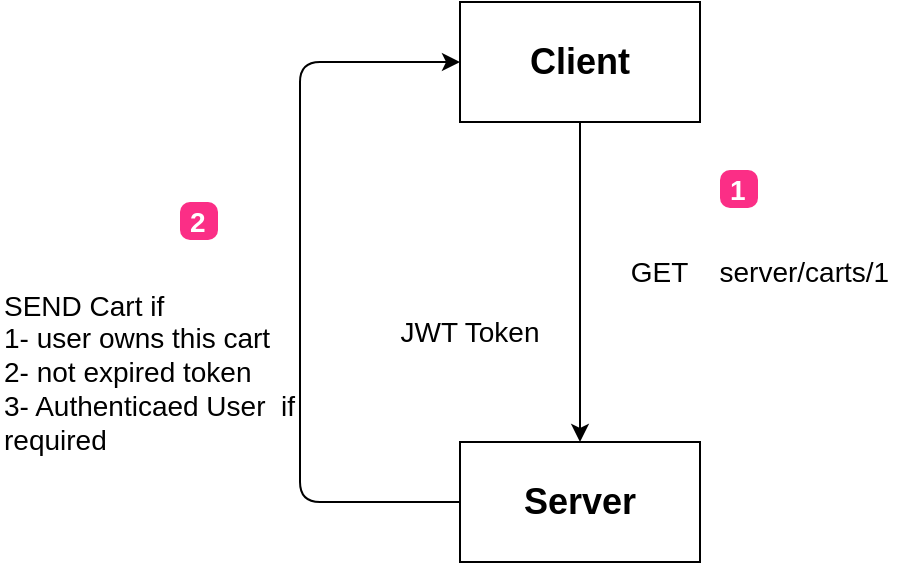 <mxfile>
    <diagram id="7Y1y1ll_iS-T8kSnj7r4" name="Page-1">
        <mxGraphModel dx="990" dy="531" grid="1" gridSize="10" guides="1" tooltips="1" connect="1" arrows="1" fold="1" page="1" pageScale="1" pageWidth="850" pageHeight="1100" math="0" shadow="0">
            <root>
                <mxCell id="0"/>
                <mxCell id="1" parent="0"/>
                <mxCell id="7" style="edgeStyle=none;html=1;fontSize=14;entryX=0;entryY=0.5;entryDx=0;entryDy=0;" parent="1" source="2" target="6" edge="1">
                    <mxGeometry relative="1" as="geometry">
                        <mxPoint x="400" y="250" as="targetPoint"/>
                        <Array as="points">
                            <mxPoint x="340" y="470"/>
                            <mxPoint x="340" y="250"/>
                        </Array>
                    </mxGeometry>
                </mxCell>
                <mxCell id="2" value="&lt;b&gt;&lt;font style=&quot;font-size: 18px&quot;&gt;Server&lt;/font&gt;&lt;/b&gt;" style="rounded=0;whiteSpace=wrap;html=1;" parent="1" vertex="1">
                    <mxGeometry x="420" y="440" width="120" height="60" as="geometry"/>
                </mxCell>
                <mxCell id="3" value="JWT Token" style="text;html=1;strokeColor=none;fillColor=none;align=center;verticalAlign=middle;whiteSpace=wrap;rounded=0;fontSize=14;" parent="1" vertex="1">
                    <mxGeometry x="370" y="370" width="110" height="30" as="geometry"/>
                </mxCell>
                <mxCell id="4" value="" style="endArrow=classic;html=1;entryX=0.5;entryY=0;entryDx=0;entryDy=0;" parent="1" target="2" edge="1">
                    <mxGeometry width="50" height="50" relative="1" as="geometry">
                        <mxPoint x="480" y="280" as="sourcePoint"/>
                        <mxPoint x="500" y="420" as="targetPoint"/>
                    </mxGeometry>
                </mxCell>
                <mxCell id="5" value="GET&amp;nbsp; &amp;nbsp; server/carts/1" style="text;html=1;strokeColor=none;fillColor=none;align=center;verticalAlign=middle;whiteSpace=wrap;rounded=0;fontSize=14;" parent="1" vertex="1">
                    <mxGeometry x="500" y="340" width="140" height="30" as="geometry"/>
                </mxCell>
                <mxCell id="6" value="&lt;b&gt;&lt;font style=&quot;font-size: 18px&quot;&gt;Client&lt;/font&gt;&lt;/b&gt;" style="rounded=0;whiteSpace=wrap;html=1;" parent="1" vertex="1">
                    <mxGeometry x="420" y="220" width="120" height="60" as="geometry"/>
                </mxCell>
                <mxCell id="8" value="SEND Cart if&amp;nbsp;&lt;br&gt;1- user owns this cart&lt;br&gt;2- not expired token&lt;br&gt;3- Authenticaed User&amp;nbsp; if required&amp;nbsp;" style="text;html=1;strokeColor=none;fillColor=none;align=left;verticalAlign=middle;whiteSpace=wrap;rounded=0;fontSize=14;" parent="1" vertex="1">
                    <mxGeometry x="190" y="390" width="160" height="30" as="geometry"/>
                </mxCell>
                <mxCell id="11" value="1" style="html=1;shadow=0;dashed=0;shape=mxgraph.bootstrap.rrect;rSize=5;strokeColor=none;strokeWidth=1;fillColor=#FB2E86;fontColor=#FFFFFF;whiteSpace=wrap;align=left;verticalAlign=middle;spacingLeft=0;fontStyle=1;fontSize=14;spacing=5;" parent="1" vertex="1">
                    <mxGeometry x="550" y="304" width="19" height="19" as="geometry"/>
                </mxCell>
                <mxCell id="12" value="2" style="html=1;shadow=0;dashed=0;shape=mxgraph.bootstrap.rrect;rSize=5;strokeColor=none;strokeWidth=1;fillColor=#FB2E86;fontColor=#FFFFFF;whiteSpace=wrap;align=left;verticalAlign=middle;spacingLeft=0;fontStyle=1;fontSize=14;spacing=5;" parent="1" vertex="1">
                    <mxGeometry x="280" y="320" width="19" height="19" as="geometry"/>
                </mxCell>
            </root>
        </mxGraphModel>
    </diagram>
</mxfile>